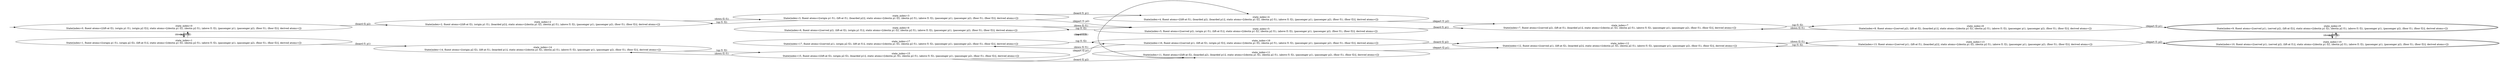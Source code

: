 digraph {
rankdir="LR"
s0[label="state_index=0
State(index=0, fluent atoms=[(lift-at f2), (origin p1 f1), (origin p2 f2)], static atoms=[(destin p1 f2), (destin p2 f1), (above f1 f2), (passenger p1), (passenger p2), (floor f1), (floor f2)], derived atoms=[])
"]
s1[label="state_index=1
State(index=1, fluent atoms=[(origin p1 f1), (origin p2 f2), (lift-at f1)], static atoms=[(destin p1 f2), (destin p2 f1), (above f1 f2), (passenger p1), (passenger p2), (floor f1), (floor f2)], derived atoms=[])
"]
s2[label="state_index=2
State(index=2, fluent atoms=[(lift-at f2), (origin p1 f1), (boarded p2)], static atoms=[(destin p1 f2), (destin p2 f1), (above f1 f2), (passenger p1), (passenger p2), (floor f1), (floor f2)], derived atoms=[])
"]
s3[label="state_index=3
State(index=3, fluent atoms=[(origin p1 f1), (lift-at f1), (boarded p2)], static atoms=[(destin p1 f2), (destin p2 f1), (above f1 f2), (passenger p1), (passenger p2), (floor f1), (floor f2)], derived atoms=[])
"]
s4[label="state_index=4
State(index=4, fluent atoms=[(lift-at f1), (boarded p2), (boarded p1)], static atoms=[(destin p1 f2), (destin p2 f1), (above f1 f2), (passenger p1), (passenger p2), (floor f1), (floor f2)], derived atoms=[])
"]
s5[label="state_index=5
State(index=5, fluent atoms=[(served p2), (origin p1 f1), (lift-at f1)], static atoms=[(destin p1 f2), (destin p2 f1), (above f1 f2), (passenger p1), (passenger p2), (floor f1), (floor f2)], derived atoms=[])
"]
s6[label="state_index=6
State(index=6, fluent atoms=[(served p2), (lift-at f2), (origin p1 f1)], static atoms=[(destin p1 f2), (destin p2 f1), (above f1 f2), (passenger p1), (passenger p2), (floor f1), (floor f2)], derived atoms=[])
"]
s7[label="state_index=7
State(index=7, fluent atoms=[(served p2), (lift-at f1), (boarded p1)], static atoms=[(destin p1 f2), (destin p2 f1), (above f1 f2), (passenger p1), (passenger p2), (floor f1), (floor f2)], derived atoms=[])
"]
s8[label="state_index=8
State(index=8, fluent atoms=[(served p2), (lift-at f2), (boarded p1)], static atoms=[(destin p1 f2), (destin p2 f1), (above f1 f2), (passenger p1), (passenger p2), (floor f1), (floor f2)], derived atoms=[])
"]
s9[peripheries=2,label="state_index=9
State(index=9, fluent atoms=[(served p1), (served p2), (lift-at f2)], static atoms=[(destin p1 f2), (destin p2 f1), (above f1 f2), (passenger p1), (passenger p2), (floor f1), (floor f2)], derived atoms=[])
"]
s10[peripheries=2,label="state_index=10
State(index=10, fluent atoms=[(served p1), (served p2), (lift-at f1)], static atoms=[(destin p1 f2), (destin p2 f1), (above f1 f2), (passenger p1), (passenger p2), (floor f1), (floor f2)], derived atoms=[])
"]
s11[label="state_index=11
State(index=11, fluent atoms=[(lift-at f2), (boarded p2), (boarded p1)], static atoms=[(destin p1 f2), (destin p2 f1), (above f1 f2), (passenger p1), (passenger p2), (floor f1), (floor f2)], derived atoms=[])
"]
s12[label="state_index=12
State(index=12, fluent atoms=[(served p1), (lift-at f2), (boarded p2)], static atoms=[(destin p1 f2), (destin p2 f1), (above f1 f2), (passenger p1), (passenger p2), (floor f1), (floor f2)], derived atoms=[])
"]
s13[label="state_index=13
State(index=13, fluent atoms=[(served p1), (lift-at f1), (boarded p2)], static atoms=[(destin p1 f2), (destin p2 f1), (above f1 f2), (passenger p1), (passenger p2), (floor f1), (floor f2)], derived atoms=[])
"]
s14[label="state_index=14
State(index=14, fluent atoms=[(origin p2 f2), (lift-at f1), (boarded p1)], static atoms=[(destin p1 f2), (destin p2 f1), (above f1 f2), (passenger p1), (passenger p2), (floor f1), (floor f2)], derived atoms=[])
"]
s15[label="state_index=15
State(index=15, fluent atoms=[(lift-at f2), (origin p2 f2), (boarded p1)], static atoms=[(destin p1 f2), (destin p2 f1), (above f1 f2), (passenger p1), (passenger p2), (floor f1), (floor f2)], derived atoms=[])
"]
s16[label="state_index=16
State(index=16, fluent atoms=[(served p1), (lift-at f2), (origin p2 f2)], static atoms=[(destin p1 f2), (destin p2 f1), (above f1 f2), (passenger p1), (passenger p2), (floor f1), (floor f2)], derived atoms=[])
"]
s17[label="state_index=17
State(index=17, fluent atoms=[(served p1), (origin p2 f2), (lift-at f1)], static atoms=[(destin p1 f2), (destin p2 f1), (above f1 f2), (passenger p1), (passenger p2), (floor f1), (floor f2)], derived atoms=[])
"]
Dangling [ label = "", style = invis ]
{ rank = same; Dangling }
Dangling -> s0
{ rank = same; s0,s1}
{ rank = same; s2,s14}
{ rank = same; s3,s6,s15,s17}
{ rank = same; s4,s5,s11,s16}
{ rank = same; s7,s12}
{ rank = same; s8,s13}
{ rank = same; s9,s10}
s0->s1 [label="(down f2 f1)
"]
s0->s2 [label="(board f2 p2)
"]
s1->s0 [label="(up f1 f2)
"]
s1->s14 [label="(board f1 p1)
"]
s2->s3 [label="(down f2 f1)
"]
s3->s2 [label="(up f1 f2)
"]
s3->s4 [label="(board f1 p1)
"]
s3->s5 [label="(depart f1 p2)
"]
s4->s7 [label="(depart f1 p2)
"]
s4->s11 [label="(up f1 f2)
"]
s5->s6 [label="(up f1 f2)
"]
s5->s7 [label="(board f1 p1)
"]
s6->s5 [label="(down f2 f1)
"]
s7->s8 [label="(up f1 f2)
"]
s8->s7 [label="(down f2 f1)
"]
s8->s9 [label="(depart f2 p1)
"]
s9->s10 [label="(down f2 f1)
"]
s10->s9 [label="(up f1 f2)
"]
s11->s4 [label="(down f2 f1)
"]
s11->s12 [label="(depart f2 p1)
"]
s12->s13 [label="(down f2 f1)
"]
s13->s10 [label="(depart f1 p2)
"]
s13->s12 [label="(up f1 f2)
"]
s14->s15 [label="(up f1 f2)
"]
s15->s11 [label="(board f2 p2)
"]
s15->s14 [label="(down f2 f1)
"]
s15->s16 [label="(depart f2 p1)
"]
s16->s12 [label="(board f2 p2)
"]
s16->s17 [label="(down f2 f1)
"]
s17->s16 [label="(up f1 f2)
"]
}
